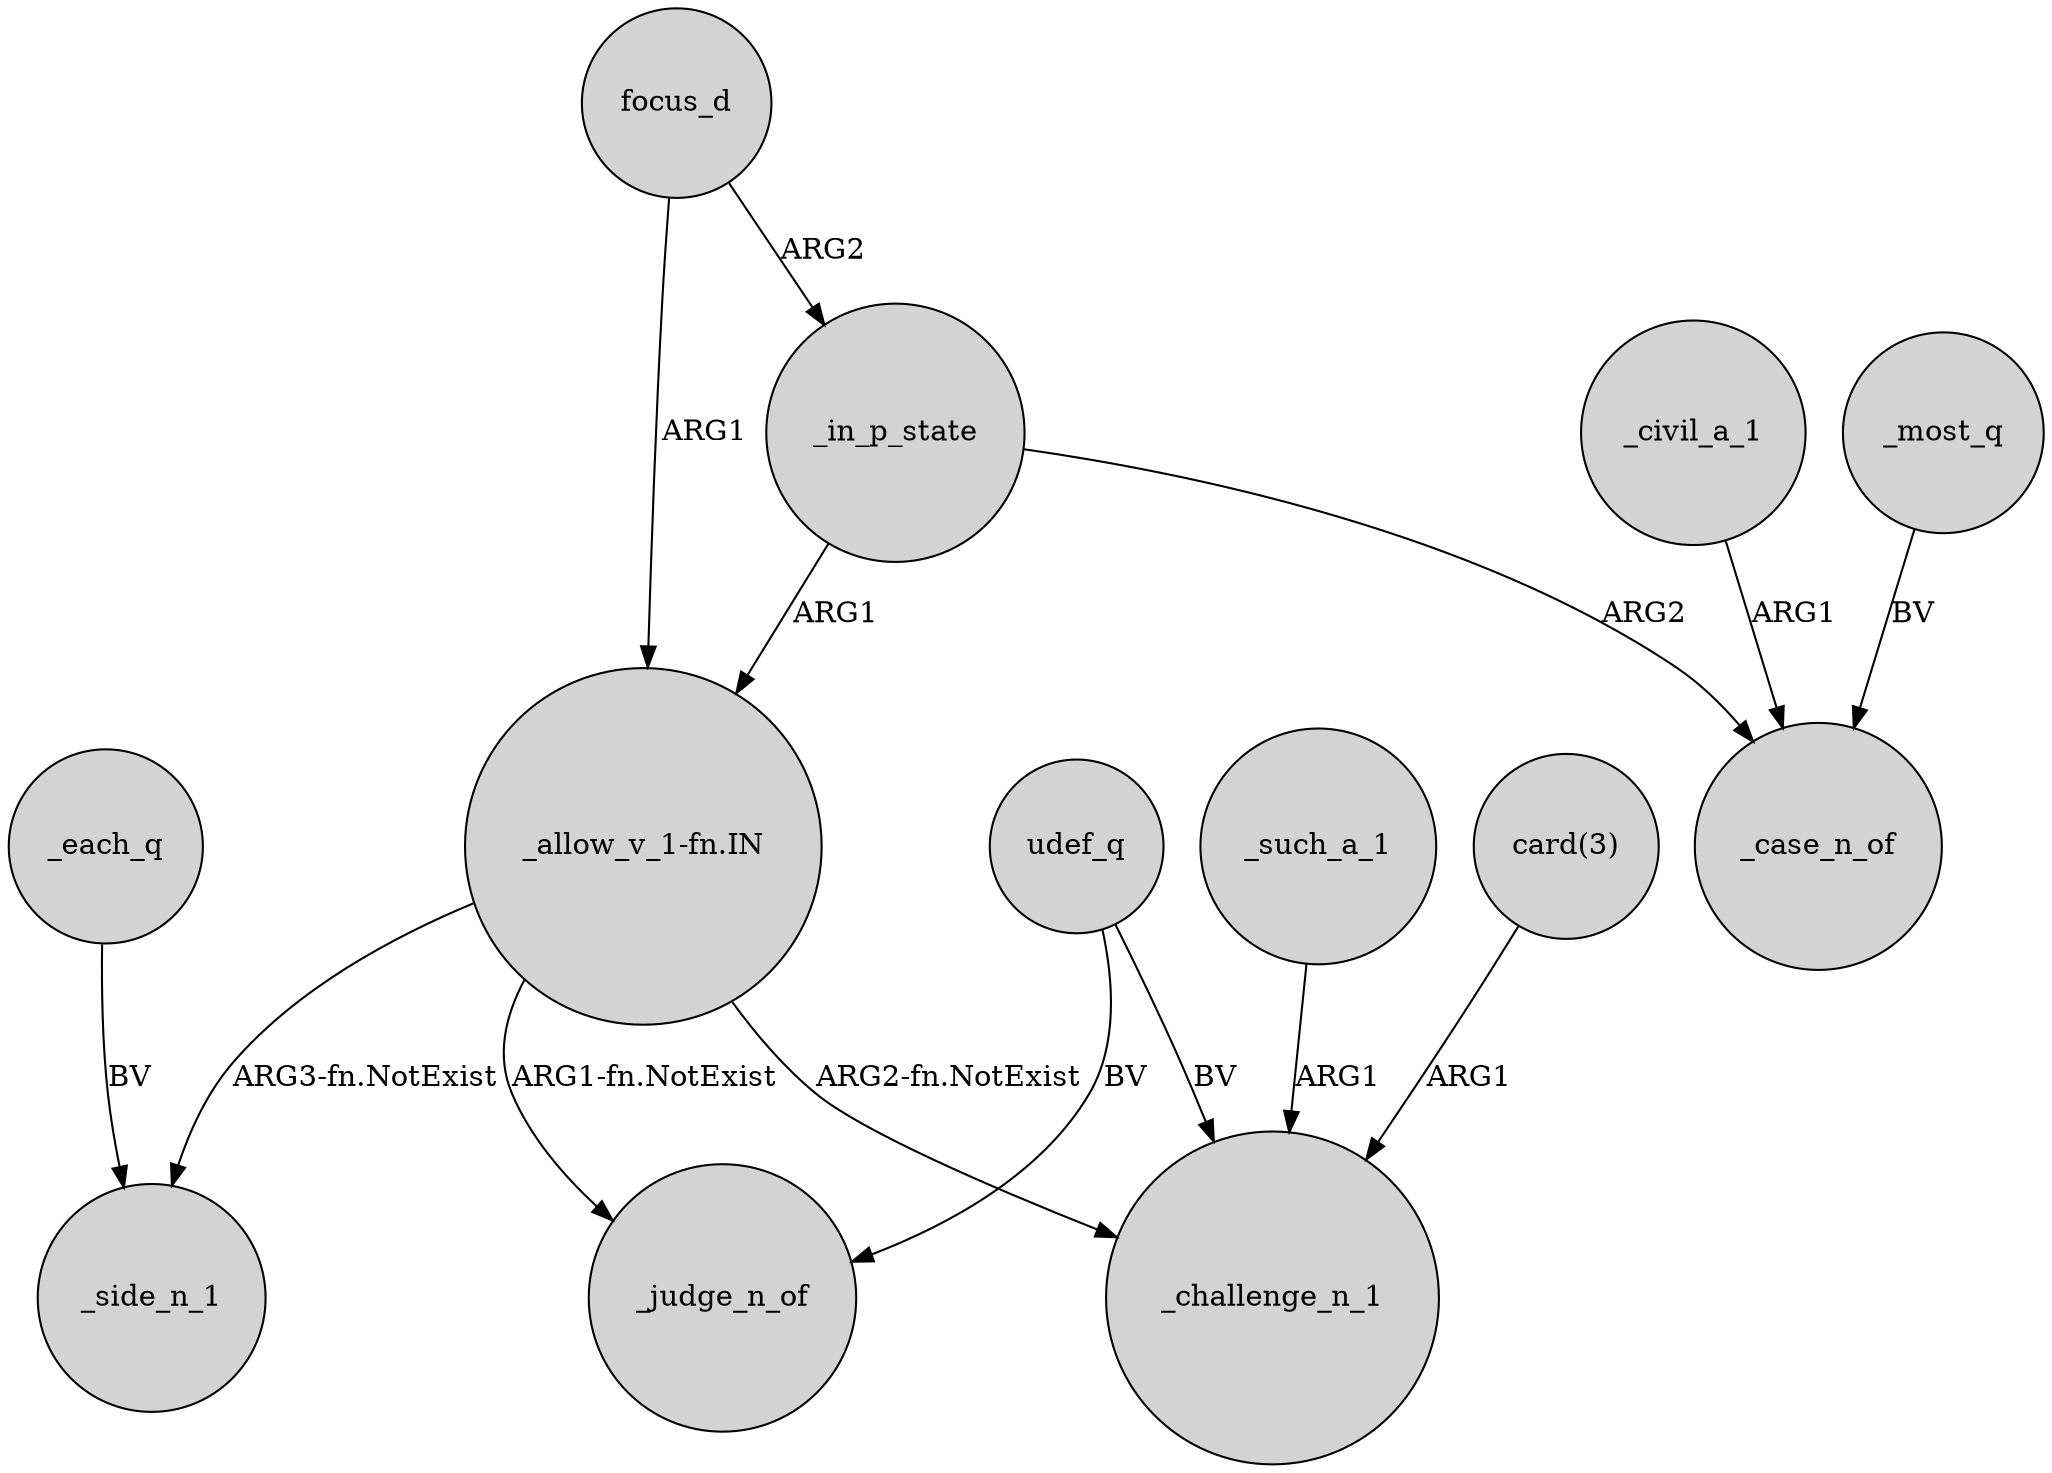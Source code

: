 digraph {
	node [shape=circle style=filled]
	_each_q -> _side_n_1 [label=BV]
	"_allow_v_1-fn.IN" -> _side_n_1 [label="ARG3-fn.NotExist"]
	_such_a_1 -> _challenge_n_1 [label=ARG1]
	focus_d -> "_allow_v_1-fn.IN" [label=ARG1]
	_in_p_state -> _case_n_of [label=ARG2]
	_most_q -> _case_n_of [label=BV]
	"_allow_v_1-fn.IN" -> _challenge_n_1 [label="ARG2-fn.NotExist"]
	"card(3)" -> _challenge_n_1 [label=ARG1]
	_in_p_state -> "_allow_v_1-fn.IN" [label=ARG1]
	udef_q -> _challenge_n_1 [label=BV]
	udef_q -> _judge_n_of [label=BV]
	_civil_a_1 -> _case_n_of [label=ARG1]
	"_allow_v_1-fn.IN" -> _judge_n_of [label="ARG1-fn.NotExist"]
	focus_d -> _in_p_state [label=ARG2]
}
